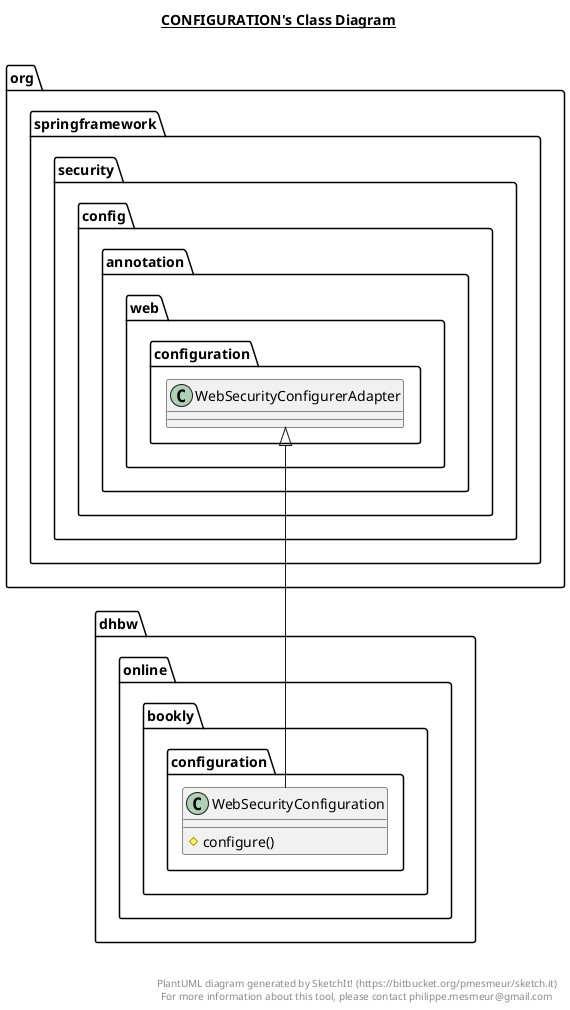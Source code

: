 @startuml

title __CONFIGURATION's Class Diagram__\n

  namespace dhbw.online.bookly {
    namespace configuration {
      class dhbw.online.bookly.configuration.WebSecurityConfiguration {
          # configure()
      }
    }
  }
  

  dhbw.online.bookly.configuration.WebSecurityConfiguration -up-|> org.springframework.security.config.annotation.web.configuration.WebSecurityConfigurerAdapter


right footer


PlantUML diagram generated by SketchIt! (https://bitbucket.org/pmesmeur/sketch.it)
For more information about this tool, please contact philippe.mesmeur@gmail.com
endfooter

@enduml
